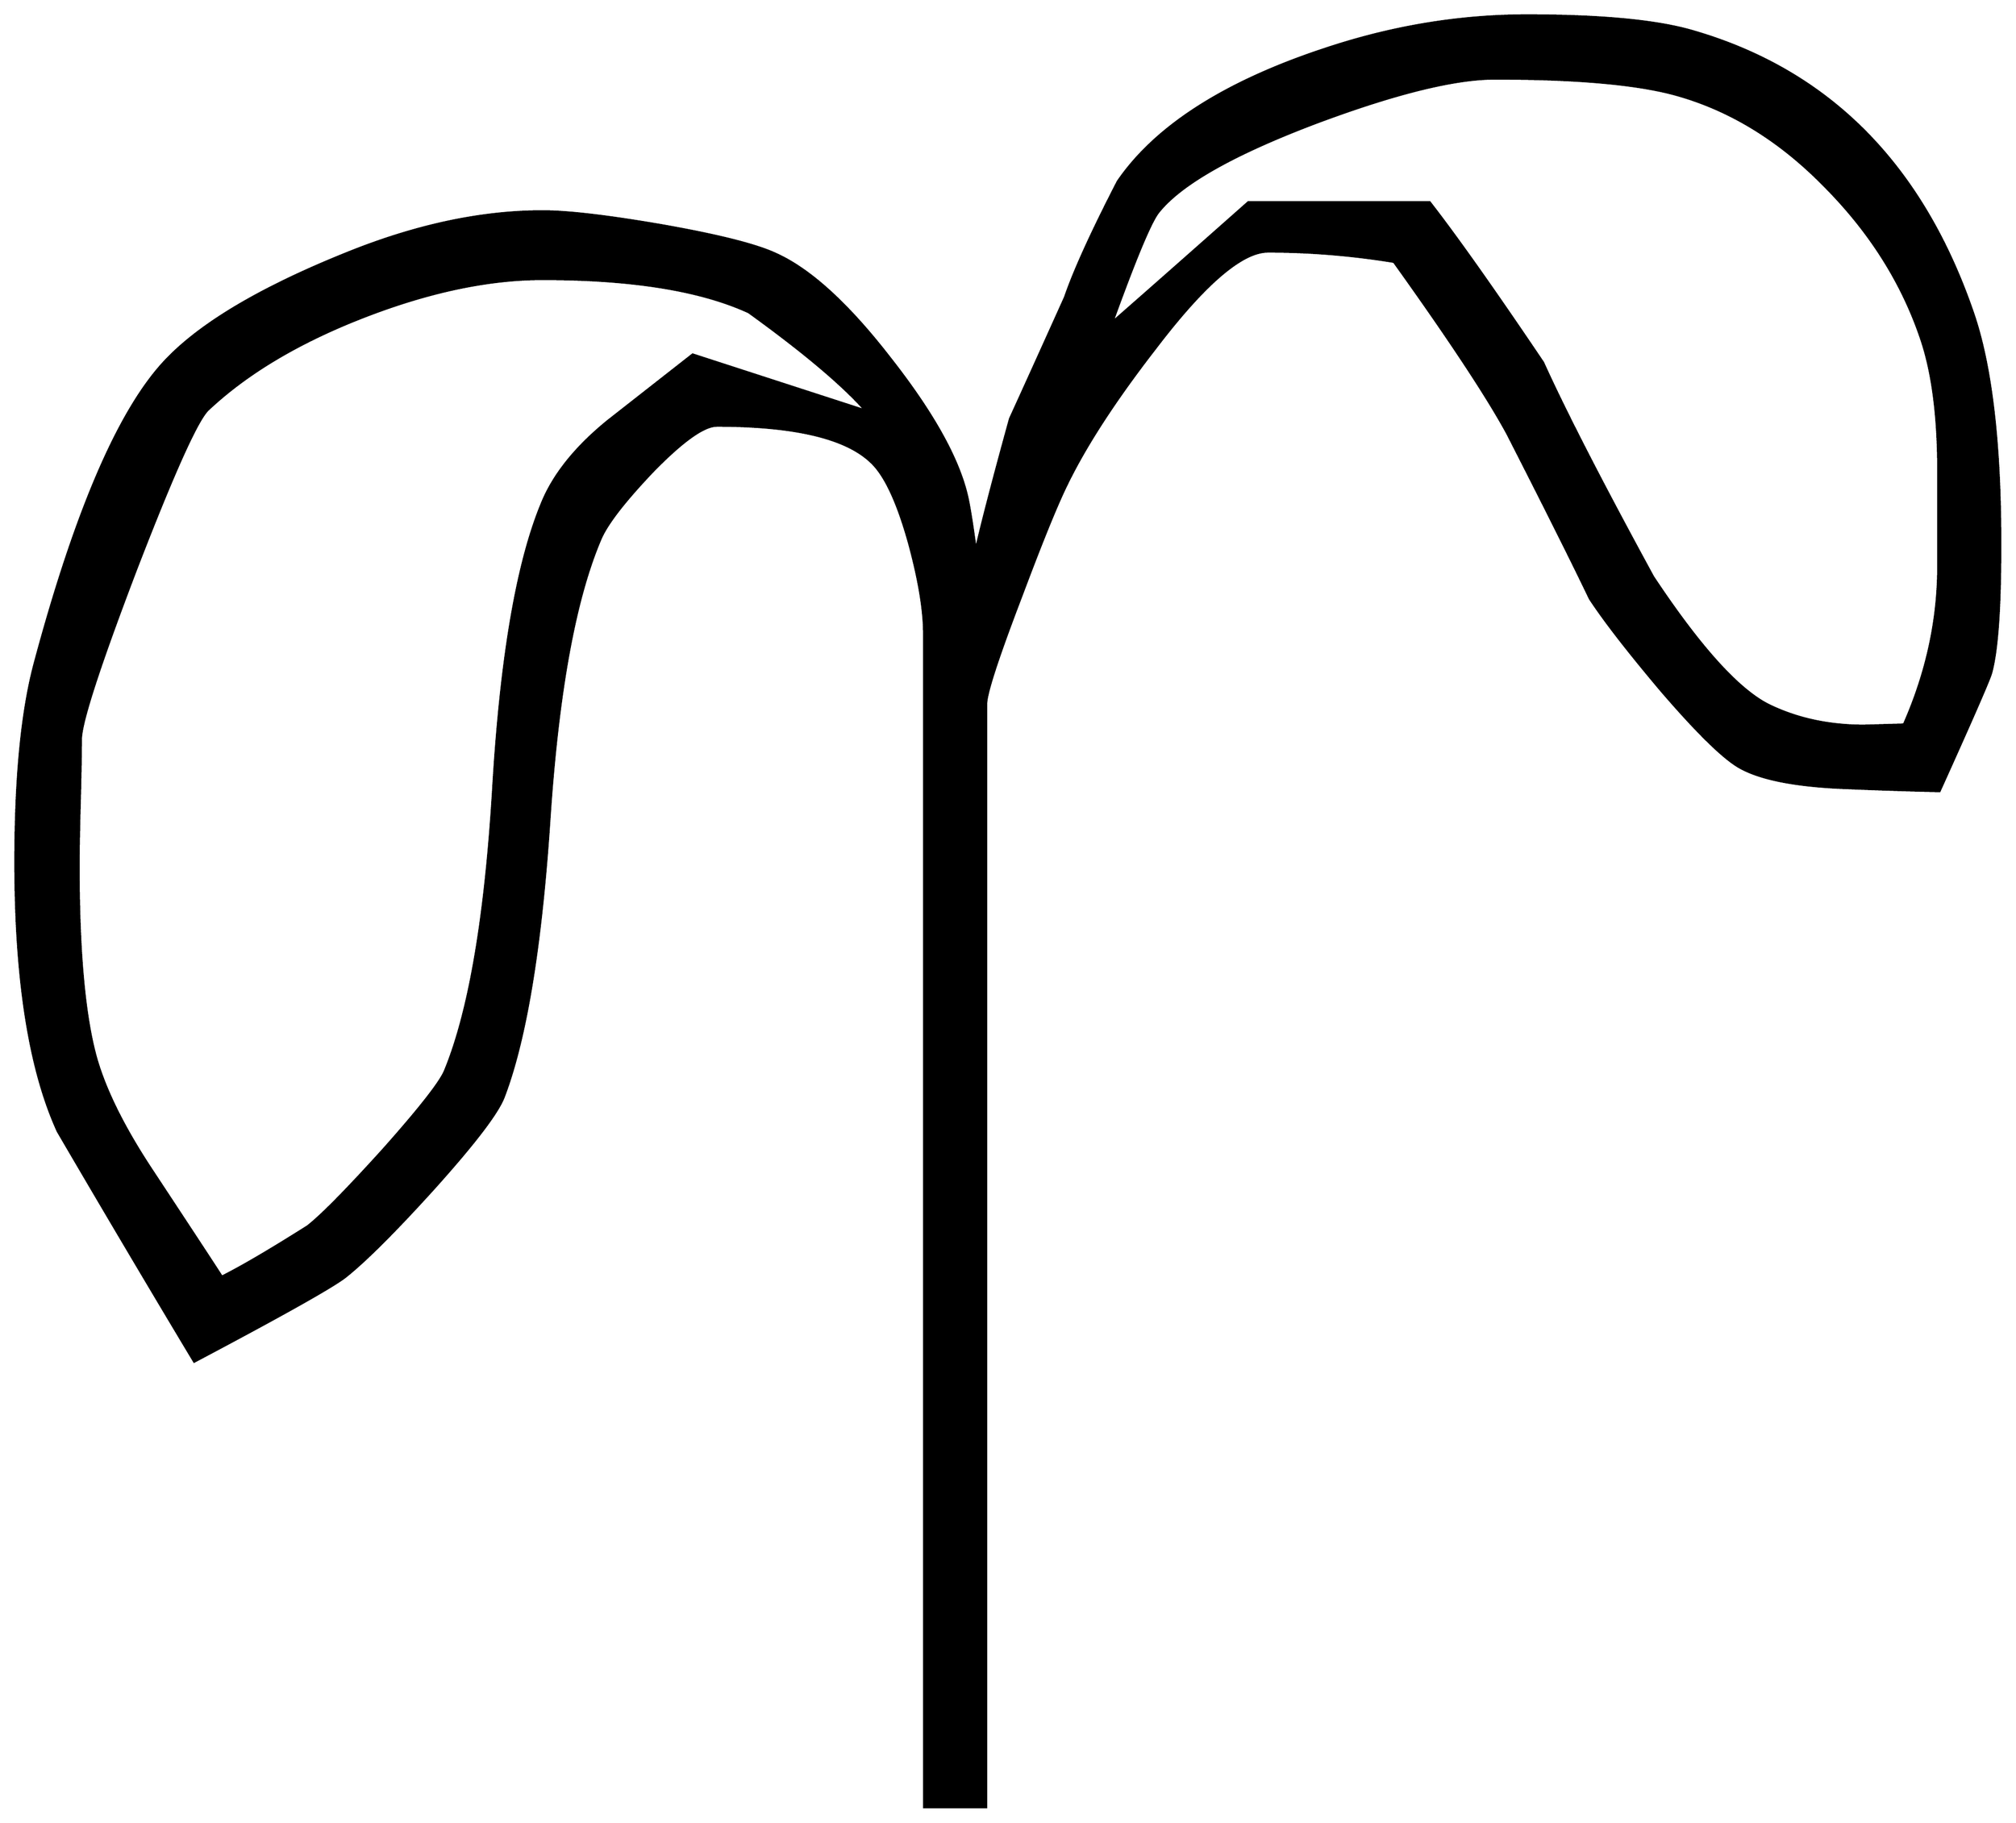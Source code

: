 


\begin{tikzpicture}[y=0.80pt, x=0.80pt, yscale=-1.0, xscale=1.0, inner sep=0pt, outer sep=0pt]
\begin{scope}[shift={(100.0,1523.0)},nonzero rule]
  \path[draw=.,fill=.,line width=1.600pt] (1814.0,-719.0) ..
    controls (1814.0,-663.667) and (1811.333,-626.333) ..
    (1806.0,-607.0) .. controls (1804.0,-600.333) and
    (1789.0,-566.0) .. (1761.0,-504.0) .. controls
    (1731.667,-504.667) and (1702.0,-505.667) .. (1672.0,-507.0) ..
    controls (1633.333,-509.0) and (1605.333,-514.667) ..
    (1588.0,-524.0) .. controls (1574.0,-531.333) and
    (1550.667,-554.0) .. (1518.0,-592.0) .. controls
    (1489.333,-626.0) and (1468.667,-652.667) .. (1456.0,-672.0) ..
    controls (1440.667,-704.0) and (1416.667,-752.0) ..
    (1384.0,-816.0) .. controls (1366.667,-848.0) and
    (1333.667,-898.0) .. (1285.0,-966.0) .. controls
    (1248.333,-972.0) and (1211.667,-975.0) .. (1175.0,-975.0) ..
    controls (1152.333,-975.0) and (1119.667,-947.0) ..
    (1077.0,-891.0) .. controls (1042.333,-846.333) and
    (1016.667,-807.0) .. (1000.0,-773.0) .. controls
    (991.333,-755.667) and (978.0,-723.0) .. (960.0,-675.0) ..
    controls (939.333,-621.0) and (929.0,-589.333) .. (929.0,-580.0)
    -- (929.0,383.0) -- (875.0,383.0) -- (875.0,-641.0) ..
    controls (875.0,-661.667) and (870.667,-688.0) .. (862.0,-720.0)
    .. controls (852.0,-756.0) and (841.0,-779.667) ..
    (829.0,-791.0) .. controls (807.0,-812.333) and (762.0,-823.0)
    .. (694.0,-823.0) .. controls (682.667,-823.0) and
    (664.0,-809.667) .. (638.0,-783.0) .. controls (612.667,-756.333)
    and (597.333,-736.333) .. (592.0,-723.0) .. controls
    (570.0,-671.0) and (555.333,-590.333) .. (548.0,-481.0) ..
    controls (540.667,-369.0) and (527.333,-287.667) .. (508.0,-237.0)
    .. controls (502.667,-223.0) and (482.0,-196.0) ..
    (446.0,-156.0) .. controls (413.333,-120.0) and (388.333,-95.0)
    .. (371.0,-81.0) .. controls (361.667,-73.0) and (317.333,-48.0)
    .. (238.0,-6.0) .. controls (198.0,-72.667) and (158.333,-139.667)
    .. (119.0,-207.0) .. controls (94.333,-261.0) and
    (82.0,-339.333) .. (82.0,-442.0) .. controls (82.0,-516.0) and
    (87.667,-574.0) .. (99.0,-616.0) .. controls (133.0,-742.667)
    and (169.0,-828.333) .. (207.0,-873.0) .. controls
    (236.333,-907.667) and (290.667,-941.0) .. (370.0,-973.0) ..
    controls (430.667,-997.667) and (488.0,-1010.0) ..
    (542.0,-1010.0) .. controls (564.0,-1010.0) and
    (598.333,-1006.0) .. (645.0,-998.0) .. controls (694.333,-989.333)
    and (727.667,-981.0) .. (745.0,-973.0) .. controls
    (775.0,-959.667) and (808.333,-929.333) .. (845.0,-882.0) ..
    controls (881.667,-835.333) and (904.0,-795.667) .. (912.0,-763.0)
    .. controls (914.0,-755.0) and (916.667,-738.667) ..
    (920.0,-714.0) .. controls (926.0,-740.0) and (936.0,-778.333)
    .. (950.0,-829.0) .. controls (960.667,-852.333) and
    (976.667,-887.667) .. (998.0,-935.0) .. controls (1006.0,-958.333)
    and (1021.333,-992.0) .. (1044.0,-1036.0) .. controls
    (1078.667,-1086.667) and (1143.333,-1126.667) .. (1238.0,-1156.0) ..
    controls (1292.0,-1172.667) and (1346.333,-1181.0) ..
    (1401.0,-1181.0) .. controls (1464.333,-1181.0) and
    (1511.667,-1176.667) .. (1543.0,-1168.0) .. controls
    (1663.667,-1134.0) and (1746.333,-1051.0) .. (1791.0,-919.0) ..
    controls (1806.333,-873.0) and (1814.0,-806.333) ..
    (1814.0,-719.0) -- cycle(1760.0,-700.0) -- (1760.0,-784.0)
    .. controls (1760.0,-831.333) and (1755.0,-869.667) ..
    (1745.0,-899.0) .. controls (1728.333,-948.333) and
    (1700.0,-993.0) .. (1660.0,-1033.0) .. controls
    (1620.0,-1073.667) and (1575.667,-1100.333) .. (1527.0,-1113.0) ..
    controls (1493.0,-1121.667) and (1441.667,-1126.0) ..
    (1373.0,-1126.0) .. controls (1337.667,-1126.0) and
    (1285.333,-1113.0) .. (1216.0,-1087.0) .. controls
    (1144.0,-1059.667) and (1098.333,-1033.667) .. (1079.0,-1009.0) ..
    controls (1072.333,-1000.333) and (1059.0,-968.333) ..
    (1039.0,-913.0) .. controls (1065.667,-936.333) and
    (1105.333,-971.333) .. (1158.0,-1018.0) -- (1316.0,-1018.0) ..
    controls (1339.333,-988.0) and (1372.333,-941.333) ..
    (1415.0,-878.0) .. controls (1434.333,-835.333) and
    (1466.333,-773.0) .. (1511.0,-691.0) .. controls
    (1551.667,-629.667) and (1585.333,-592.333) .. (1612.0,-579.0) ..
    controls (1636.667,-567.0) and (1664.333,-561.0) ..
    (1695.0,-561.0) .. controls (1695.0,-561.0) and
    (1706.667,-561.333) .. (1730.0,-562.0) .. controls
    (1750.0,-607.333) and (1760.0,-653.333) .. (1760.0,-700.0) --
    cycle(824.0,-836.0) .. controls (804.0,-858.667) and
    (770.0,-887.333) .. (722.0,-922.0) .. controls (680.0,-941.333)
    and (620.0,-951.0) .. (542.0,-951.0) .. controls
    (494.667,-951.0) and (442.667,-940.0) .. (386.0,-918.0) ..
    controls (329.333,-896.0) and (284.0,-869.0) .. (250.0,-837.0)
    .. controls (240.667,-828.333) and (219.667,-781.667) ..
    (187.0,-697.0) .. controls (155.0,-613.0) and (139.0,-563.667)
    .. (139.0,-549.0) .. controls (139.0,-537.0) and
    (138.667,-518.667) .. (138.0,-494.0) .. controls (137.333,-469.333)
    and (137.0,-451.0) .. (137.0,-439.0) .. controls
    (137.0,-364.333) and (142.0,-308.667) .. (152.0,-272.0) ..
    controls (160.0,-243.333) and (176.333,-210.333) .. (201.0,-173.0)
    .. controls (239.667,-114.333) and (260.0,-83.333) ..
    (262.0,-80.0) .. controls (279.333,-88.667) and (304.333,-103.333)
    .. (337.0,-124.0) .. controls (349.0,-133.333) and
    (371.0,-155.667) .. (403.0,-191.0) .. controls (435.0,-227.0)
    and (453.0,-250.0) .. (457.0,-260.0) .. controls
    (478.333,-312.0) and (492.333,-394.333) .. (499.0,-507.0) ..
    controls (505.667,-619.667) and (519.667,-702.0) .. (541.0,-754.0)
    .. controls (551.0,-779.333) and (570.333,-803.667) ..
    (599.0,-827.0) .. controls (623.667,-846.333) and (648.333,-865.667)
    .. (673.0,-885.0) -- (824.0,-836.0) -- cycle;
\end{scope}

\end{tikzpicture}

